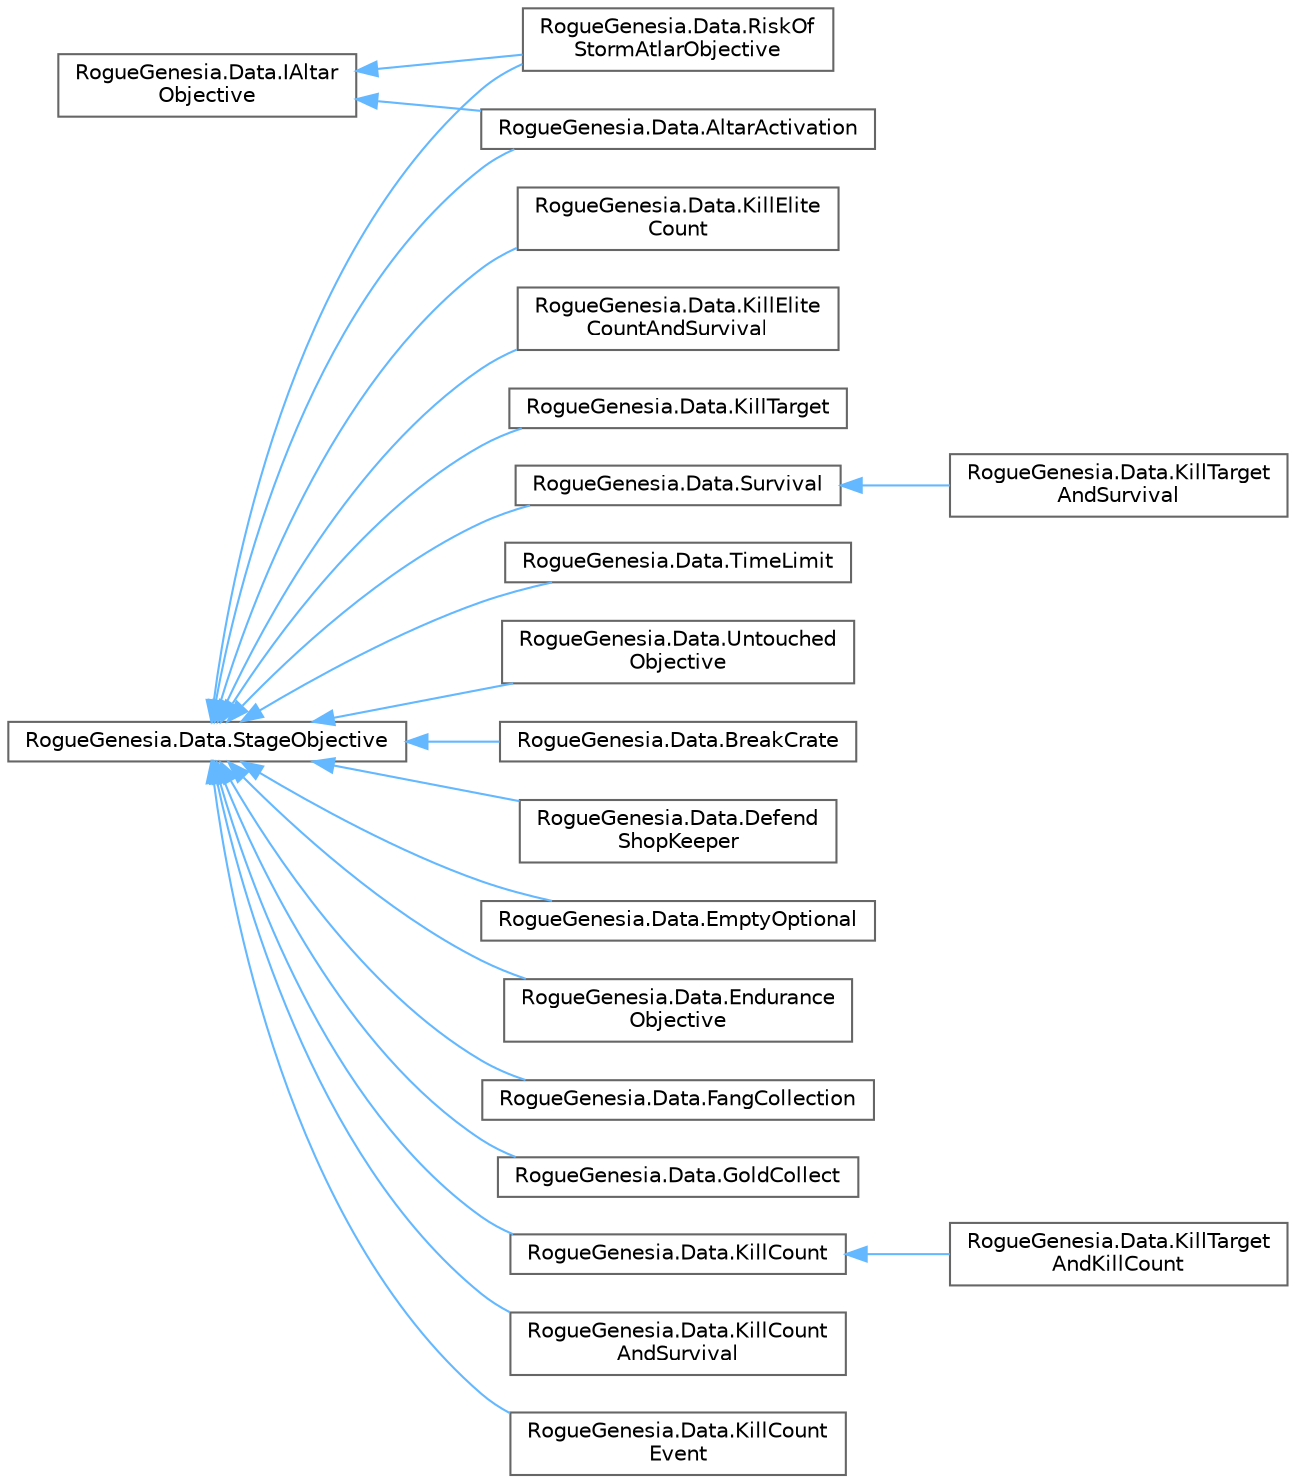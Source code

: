 digraph "Graphical Class Hierarchy"
{
 // LATEX_PDF_SIZE
  bgcolor="transparent";
  edge [fontname=Helvetica,fontsize=10,labelfontname=Helvetica,labelfontsize=10];
  node [fontname=Helvetica,fontsize=10,shape=box,height=0.2,width=0.4];
  rankdir="LR";
  Node0 [label="RogueGenesia.Data.IAltar\lObjective",height=0.2,width=0.4,color="grey40", fillcolor="white", style="filled",URL="$interface_rogue_genesia_1_1_data_1_1_i_altar_objective.html",tooltip=" "];
  Node0 -> Node1 [dir="back",color="steelblue1",style="solid"];
  Node1 [label="RogueGenesia.Data.AltarActivation",height=0.2,width=0.4,color="grey40", fillcolor="white", style="filled",URL="$class_rogue_genesia_1_1_data_1_1_altar_activation.html",tooltip=" "];
  Node0 -> Node16 [dir="back",color="steelblue1",style="solid"];
  Node16 [label="RogueGenesia.Data.RiskOf\lStormAtlarObjective",height=0.2,width=0.4,color="grey40", fillcolor="white", style="filled",URL="$class_rogue_genesia_1_1_data_1_1_risk_of_storm_atlar_objective.html",tooltip=" "];
  Node2 [label="RogueGenesia.Data.StageObjective",height=0.2,width=0.4,color="grey40", fillcolor="white", style="filled",URL="$class_rogue_genesia_1_1_data_1_1_stage_objective.html",tooltip=" "];
  Node2 -> Node1 [dir="back",color="steelblue1",style="solid"];
  Node2 -> Node3 [dir="back",color="steelblue1",style="solid"];
  Node3 [label="RogueGenesia.Data.BreakCrate",height=0.2,width=0.4,color="grey40", fillcolor="white", style="filled",URL="$class_rogue_genesia_1_1_data_1_1_break_crate.html",tooltip=" "];
  Node2 -> Node4 [dir="back",color="steelblue1",style="solid"];
  Node4 [label="RogueGenesia.Data.Defend\lShopKeeper",height=0.2,width=0.4,color="grey40", fillcolor="white", style="filled",URL="$class_rogue_genesia_1_1_data_1_1_defend_shop_keeper.html",tooltip=" "];
  Node2 -> Node5 [dir="back",color="steelblue1",style="solid"];
  Node5 [label="RogueGenesia.Data.EmptyOptional",height=0.2,width=0.4,color="grey40", fillcolor="white", style="filled",URL="$class_rogue_genesia_1_1_data_1_1_empty_optional.html",tooltip=" "];
  Node2 -> Node6 [dir="back",color="steelblue1",style="solid"];
  Node6 [label="RogueGenesia.Data.Endurance\lObjective",height=0.2,width=0.4,color="grey40", fillcolor="white", style="filled",URL="$class_rogue_genesia_1_1_data_1_1_endurance_objective.html",tooltip=" "];
  Node2 -> Node7 [dir="back",color="steelblue1",style="solid"];
  Node7 [label="RogueGenesia.Data.FangCollection",height=0.2,width=0.4,color="grey40", fillcolor="white", style="filled",URL="$class_rogue_genesia_1_1_data_1_1_fang_collection.html",tooltip=" "];
  Node2 -> Node8 [dir="back",color="steelblue1",style="solid"];
  Node8 [label="RogueGenesia.Data.GoldCollect",height=0.2,width=0.4,color="grey40", fillcolor="white", style="filled",URL="$class_rogue_genesia_1_1_data_1_1_gold_collect.html",tooltip=" "];
  Node2 -> Node9 [dir="back",color="steelblue1",style="solid"];
  Node9 [label="RogueGenesia.Data.KillCount",height=0.2,width=0.4,color="grey40", fillcolor="white", style="filled",URL="$class_rogue_genesia_1_1_data_1_1_kill_count.html",tooltip=" "];
  Node9 -> Node10 [dir="back",color="steelblue1",style="solid"];
  Node10 [label="RogueGenesia.Data.KillTarget\lAndKillCount",height=0.2,width=0.4,color="grey40", fillcolor="white", style="filled",URL="$class_rogue_genesia_1_1_data_1_1_kill_target_and_kill_count.html",tooltip=" "];
  Node2 -> Node11 [dir="back",color="steelblue1",style="solid"];
  Node11 [label="RogueGenesia.Data.KillCount\lAndSurvival",height=0.2,width=0.4,color="grey40", fillcolor="white", style="filled",URL="$class_rogue_genesia_1_1_data_1_1_kill_count_and_survival.html",tooltip=" "];
  Node2 -> Node12 [dir="back",color="steelblue1",style="solid"];
  Node12 [label="RogueGenesia.Data.KillCount\lEvent",height=0.2,width=0.4,color="grey40", fillcolor="white", style="filled",URL="$class_rogue_genesia_1_1_data_1_1_kill_count_event.html",tooltip=" "];
  Node2 -> Node13 [dir="back",color="steelblue1",style="solid"];
  Node13 [label="RogueGenesia.Data.KillElite\lCount",height=0.2,width=0.4,color="grey40", fillcolor="white", style="filled",URL="$class_rogue_genesia_1_1_data_1_1_kill_elite_count.html",tooltip=" "];
  Node2 -> Node14 [dir="back",color="steelblue1",style="solid"];
  Node14 [label="RogueGenesia.Data.KillElite\lCountAndSurvival",height=0.2,width=0.4,color="grey40", fillcolor="white", style="filled",URL="$class_rogue_genesia_1_1_data_1_1_kill_elite_count_and_survival.html",tooltip=" "];
  Node2 -> Node15 [dir="back",color="steelblue1",style="solid"];
  Node15 [label="RogueGenesia.Data.KillTarget",height=0.2,width=0.4,color="grey40", fillcolor="white", style="filled",URL="$class_rogue_genesia_1_1_data_1_1_kill_target.html",tooltip=" "];
  Node2 -> Node16 [dir="back",color="steelblue1",style="solid"];
  Node2 -> Node17 [dir="back",color="steelblue1",style="solid"];
  Node17 [label="RogueGenesia.Data.Survival",height=0.2,width=0.4,color="grey40", fillcolor="white", style="filled",URL="$class_rogue_genesia_1_1_data_1_1_survival.html",tooltip=" "];
  Node17 -> Node18 [dir="back",color="steelblue1",style="solid"];
  Node18 [label="RogueGenesia.Data.KillTarget\lAndSurvival",height=0.2,width=0.4,color="grey40", fillcolor="white", style="filled",URL="$class_rogue_genesia_1_1_data_1_1_kill_target_and_survival.html",tooltip=" "];
  Node2 -> Node19 [dir="back",color="steelblue1",style="solid"];
  Node19 [label="RogueGenesia.Data.TimeLimit",height=0.2,width=0.4,color="grey40", fillcolor="white", style="filled",URL="$class_rogue_genesia_1_1_data_1_1_time_limit.html",tooltip=" "];
  Node2 -> Node20 [dir="back",color="steelblue1",style="solid"];
  Node20 [label="RogueGenesia.Data.Untouched\lObjective",height=0.2,width=0.4,color="grey40", fillcolor="white", style="filled",URL="$class_rogue_genesia_1_1_data_1_1_untouched_objective.html",tooltip=" "];
}
